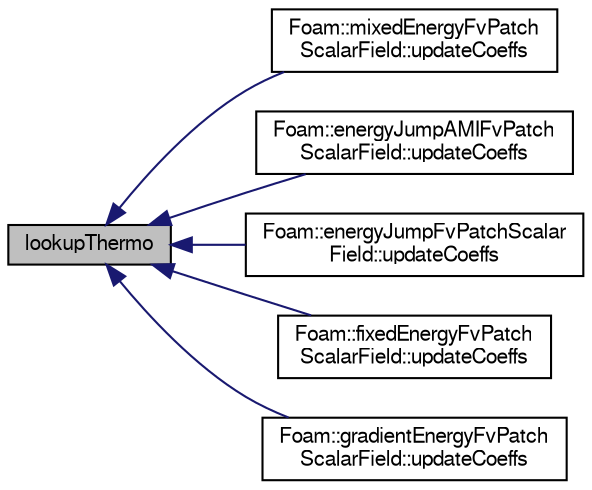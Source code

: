 digraph "lookupThermo"
{
  bgcolor="transparent";
  edge [fontname="FreeSans",fontsize="10",labelfontname="FreeSans",labelfontsize="10"];
  node [fontname="FreeSans",fontsize="10",shape=record];
  rankdir="LR";
  Node1 [label="lookupThermo",height=0.2,width=0.4,color="black", fillcolor="grey75", style="filled" fontcolor="black"];
  Node1 -> Node2 [dir="back",color="midnightblue",fontsize="10",style="solid",fontname="FreeSans"];
  Node2 [label="Foam::mixedEnergyFvPatch\lScalarField::updateCoeffs",height=0.2,width=0.4,color="black",URL="$a01469.html#a7e24eafac629d3733181cd942d4c902f",tooltip="Update the coefficients associated with the patch field. "];
  Node1 -> Node3 [dir="back",color="midnightblue",fontsize="10",style="solid",fontname="FreeSans"];
  Node3 [label="Foam::energyJumpAMIFvPatch\lScalarField::updateCoeffs",height=0.2,width=0.4,color="black",URL="$a00611.html#a7e24eafac629d3733181cd942d4c902f",tooltip="Update the coefficients. "];
  Node1 -> Node4 [dir="back",color="midnightblue",fontsize="10",style="solid",fontname="FreeSans"];
  Node4 [label="Foam::energyJumpFvPatchScalar\lField::updateCoeffs",height=0.2,width=0.4,color="black",URL="$a00612.html#a7e24eafac629d3733181cd942d4c902f",tooltip="Update the coefficients. "];
  Node1 -> Node5 [dir="back",color="midnightblue",fontsize="10",style="solid",fontname="FreeSans"];
  Node5 [label="Foam::fixedEnergyFvPatch\lScalarField::updateCoeffs",height=0.2,width=0.4,color="black",URL="$a00796.html#a7e24eafac629d3733181cd942d4c902f",tooltip="Update the coefficients associated with the patch field. "];
  Node1 -> Node6 [dir="back",color="midnightblue",fontsize="10",style="solid",fontname="FreeSans"];
  Node6 [label="Foam::gradientEnergyFvPatch\lScalarField::updateCoeffs",height=0.2,width=0.4,color="black",URL="$a00914.html#a7e24eafac629d3733181cd942d4c902f",tooltip="Update the coefficients associated with the patch field. "];
}
